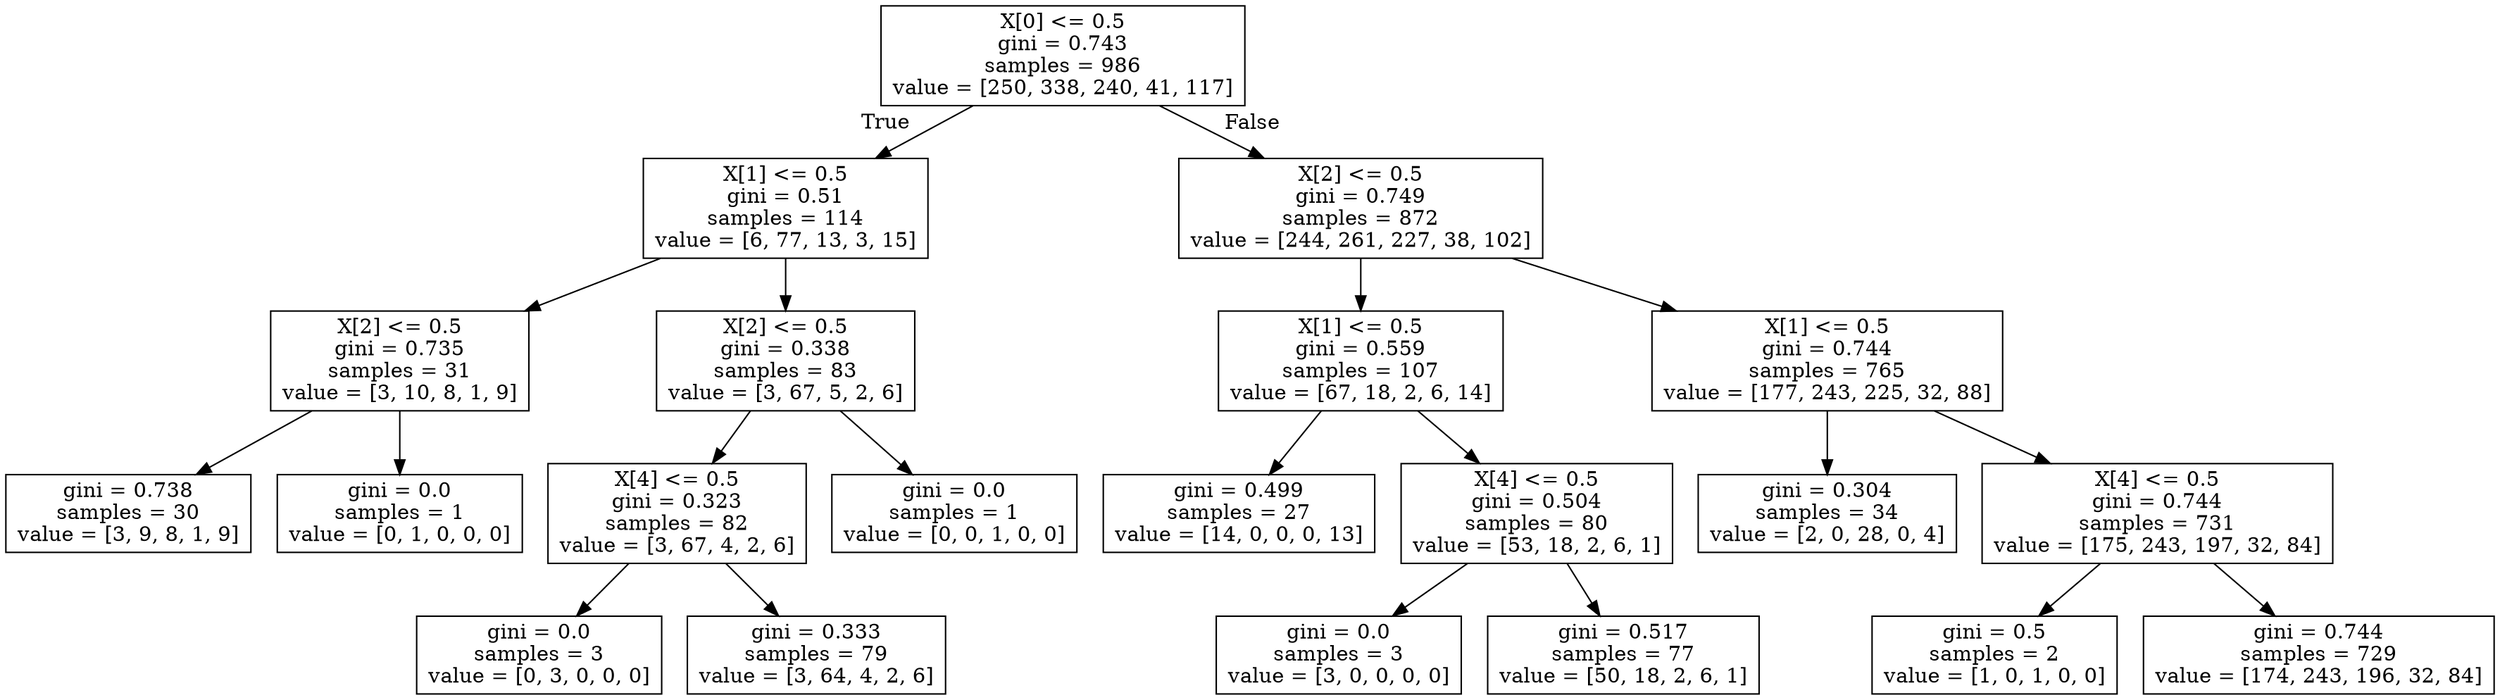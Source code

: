 digraph Tree {
node [shape=box] ;
0 [label="X[0] <= 0.5\ngini = 0.743\nsamples = 986\nvalue = [250, 338, 240, 41, 117]"] ;
1 [label="X[1] <= 0.5\ngini = 0.51\nsamples = 114\nvalue = [6, 77, 13, 3, 15]"] ;
0 -> 1 [labeldistance=2.5, labelangle=45, headlabel="True"] ;
2 [label="X[2] <= 0.5\ngini = 0.735\nsamples = 31\nvalue = [3, 10, 8, 1, 9]"] ;
1 -> 2 ;
3 [label="gini = 0.738\nsamples = 30\nvalue = [3, 9, 8, 1, 9]"] ;
2 -> 3 ;
4 [label="gini = 0.0\nsamples = 1\nvalue = [0, 1, 0, 0, 0]"] ;
2 -> 4 ;
5 [label="X[2] <= 0.5\ngini = 0.338\nsamples = 83\nvalue = [3, 67, 5, 2, 6]"] ;
1 -> 5 ;
6 [label="X[4] <= 0.5\ngini = 0.323\nsamples = 82\nvalue = [3, 67, 4, 2, 6]"] ;
5 -> 6 ;
7 [label="gini = 0.0\nsamples = 3\nvalue = [0, 3, 0, 0, 0]"] ;
6 -> 7 ;
8 [label="gini = 0.333\nsamples = 79\nvalue = [3, 64, 4, 2, 6]"] ;
6 -> 8 ;
9 [label="gini = 0.0\nsamples = 1\nvalue = [0, 0, 1, 0, 0]"] ;
5 -> 9 ;
10 [label="X[2] <= 0.5\ngini = 0.749\nsamples = 872\nvalue = [244, 261, 227, 38, 102]"] ;
0 -> 10 [labeldistance=2.5, labelangle=-45, headlabel="False"] ;
11 [label="X[1] <= 0.5\ngini = 0.559\nsamples = 107\nvalue = [67, 18, 2, 6, 14]"] ;
10 -> 11 ;
12 [label="gini = 0.499\nsamples = 27\nvalue = [14, 0, 0, 0, 13]"] ;
11 -> 12 ;
13 [label="X[4] <= 0.5\ngini = 0.504\nsamples = 80\nvalue = [53, 18, 2, 6, 1]"] ;
11 -> 13 ;
14 [label="gini = 0.0\nsamples = 3\nvalue = [3, 0, 0, 0, 0]"] ;
13 -> 14 ;
15 [label="gini = 0.517\nsamples = 77\nvalue = [50, 18, 2, 6, 1]"] ;
13 -> 15 ;
16 [label="X[1] <= 0.5\ngini = 0.744\nsamples = 765\nvalue = [177, 243, 225, 32, 88]"] ;
10 -> 16 ;
17 [label="gini = 0.304\nsamples = 34\nvalue = [2, 0, 28, 0, 4]"] ;
16 -> 17 ;
18 [label="X[4] <= 0.5\ngini = 0.744\nsamples = 731\nvalue = [175, 243, 197, 32, 84]"] ;
16 -> 18 ;
19 [label="gini = 0.5\nsamples = 2\nvalue = [1, 0, 1, 0, 0]"] ;
18 -> 19 ;
20 [label="gini = 0.744\nsamples = 729\nvalue = [174, 243, 196, 32, 84]"] ;
18 -> 20 ;
}
